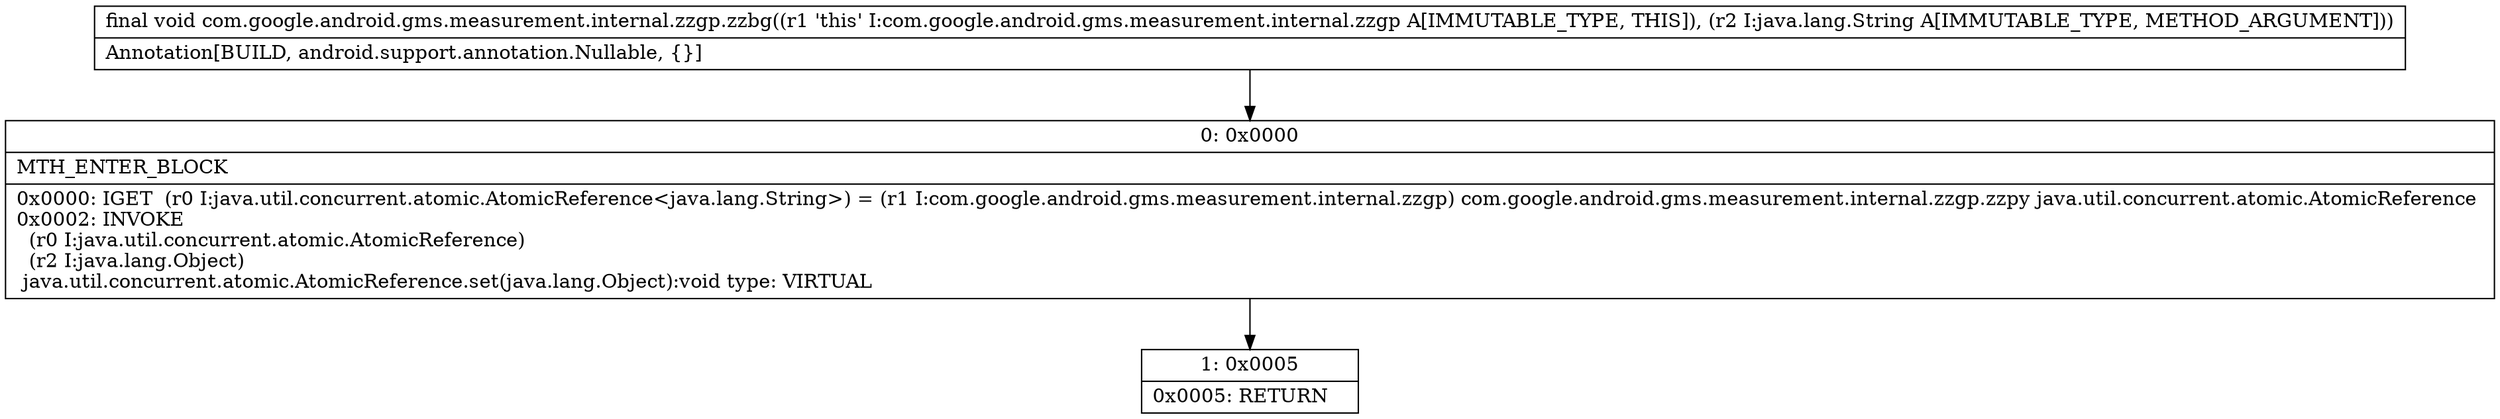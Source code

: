 digraph "CFG forcom.google.android.gms.measurement.internal.zzgp.zzbg(Ljava\/lang\/String;)V" {
Node_0 [shape=record,label="{0\:\ 0x0000|MTH_ENTER_BLOCK\l|0x0000: IGET  (r0 I:java.util.concurrent.atomic.AtomicReference\<java.lang.String\>) = (r1 I:com.google.android.gms.measurement.internal.zzgp) com.google.android.gms.measurement.internal.zzgp.zzpy java.util.concurrent.atomic.AtomicReference \l0x0002: INVOKE  \l  (r0 I:java.util.concurrent.atomic.AtomicReference)\l  (r2 I:java.lang.Object)\l java.util.concurrent.atomic.AtomicReference.set(java.lang.Object):void type: VIRTUAL \l}"];
Node_1 [shape=record,label="{1\:\ 0x0005|0x0005: RETURN   \l}"];
MethodNode[shape=record,label="{final void com.google.android.gms.measurement.internal.zzgp.zzbg((r1 'this' I:com.google.android.gms.measurement.internal.zzgp A[IMMUTABLE_TYPE, THIS]), (r2 I:java.lang.String A[IMMUTABLE_TYPE, METHOD_ARGUMENT]))  | Annotation[BUILD, android.support.annotation.Nullable, \{\}]\l}"];
MethodNode -> Node_0;
Node_0 -> Node_1;
}

